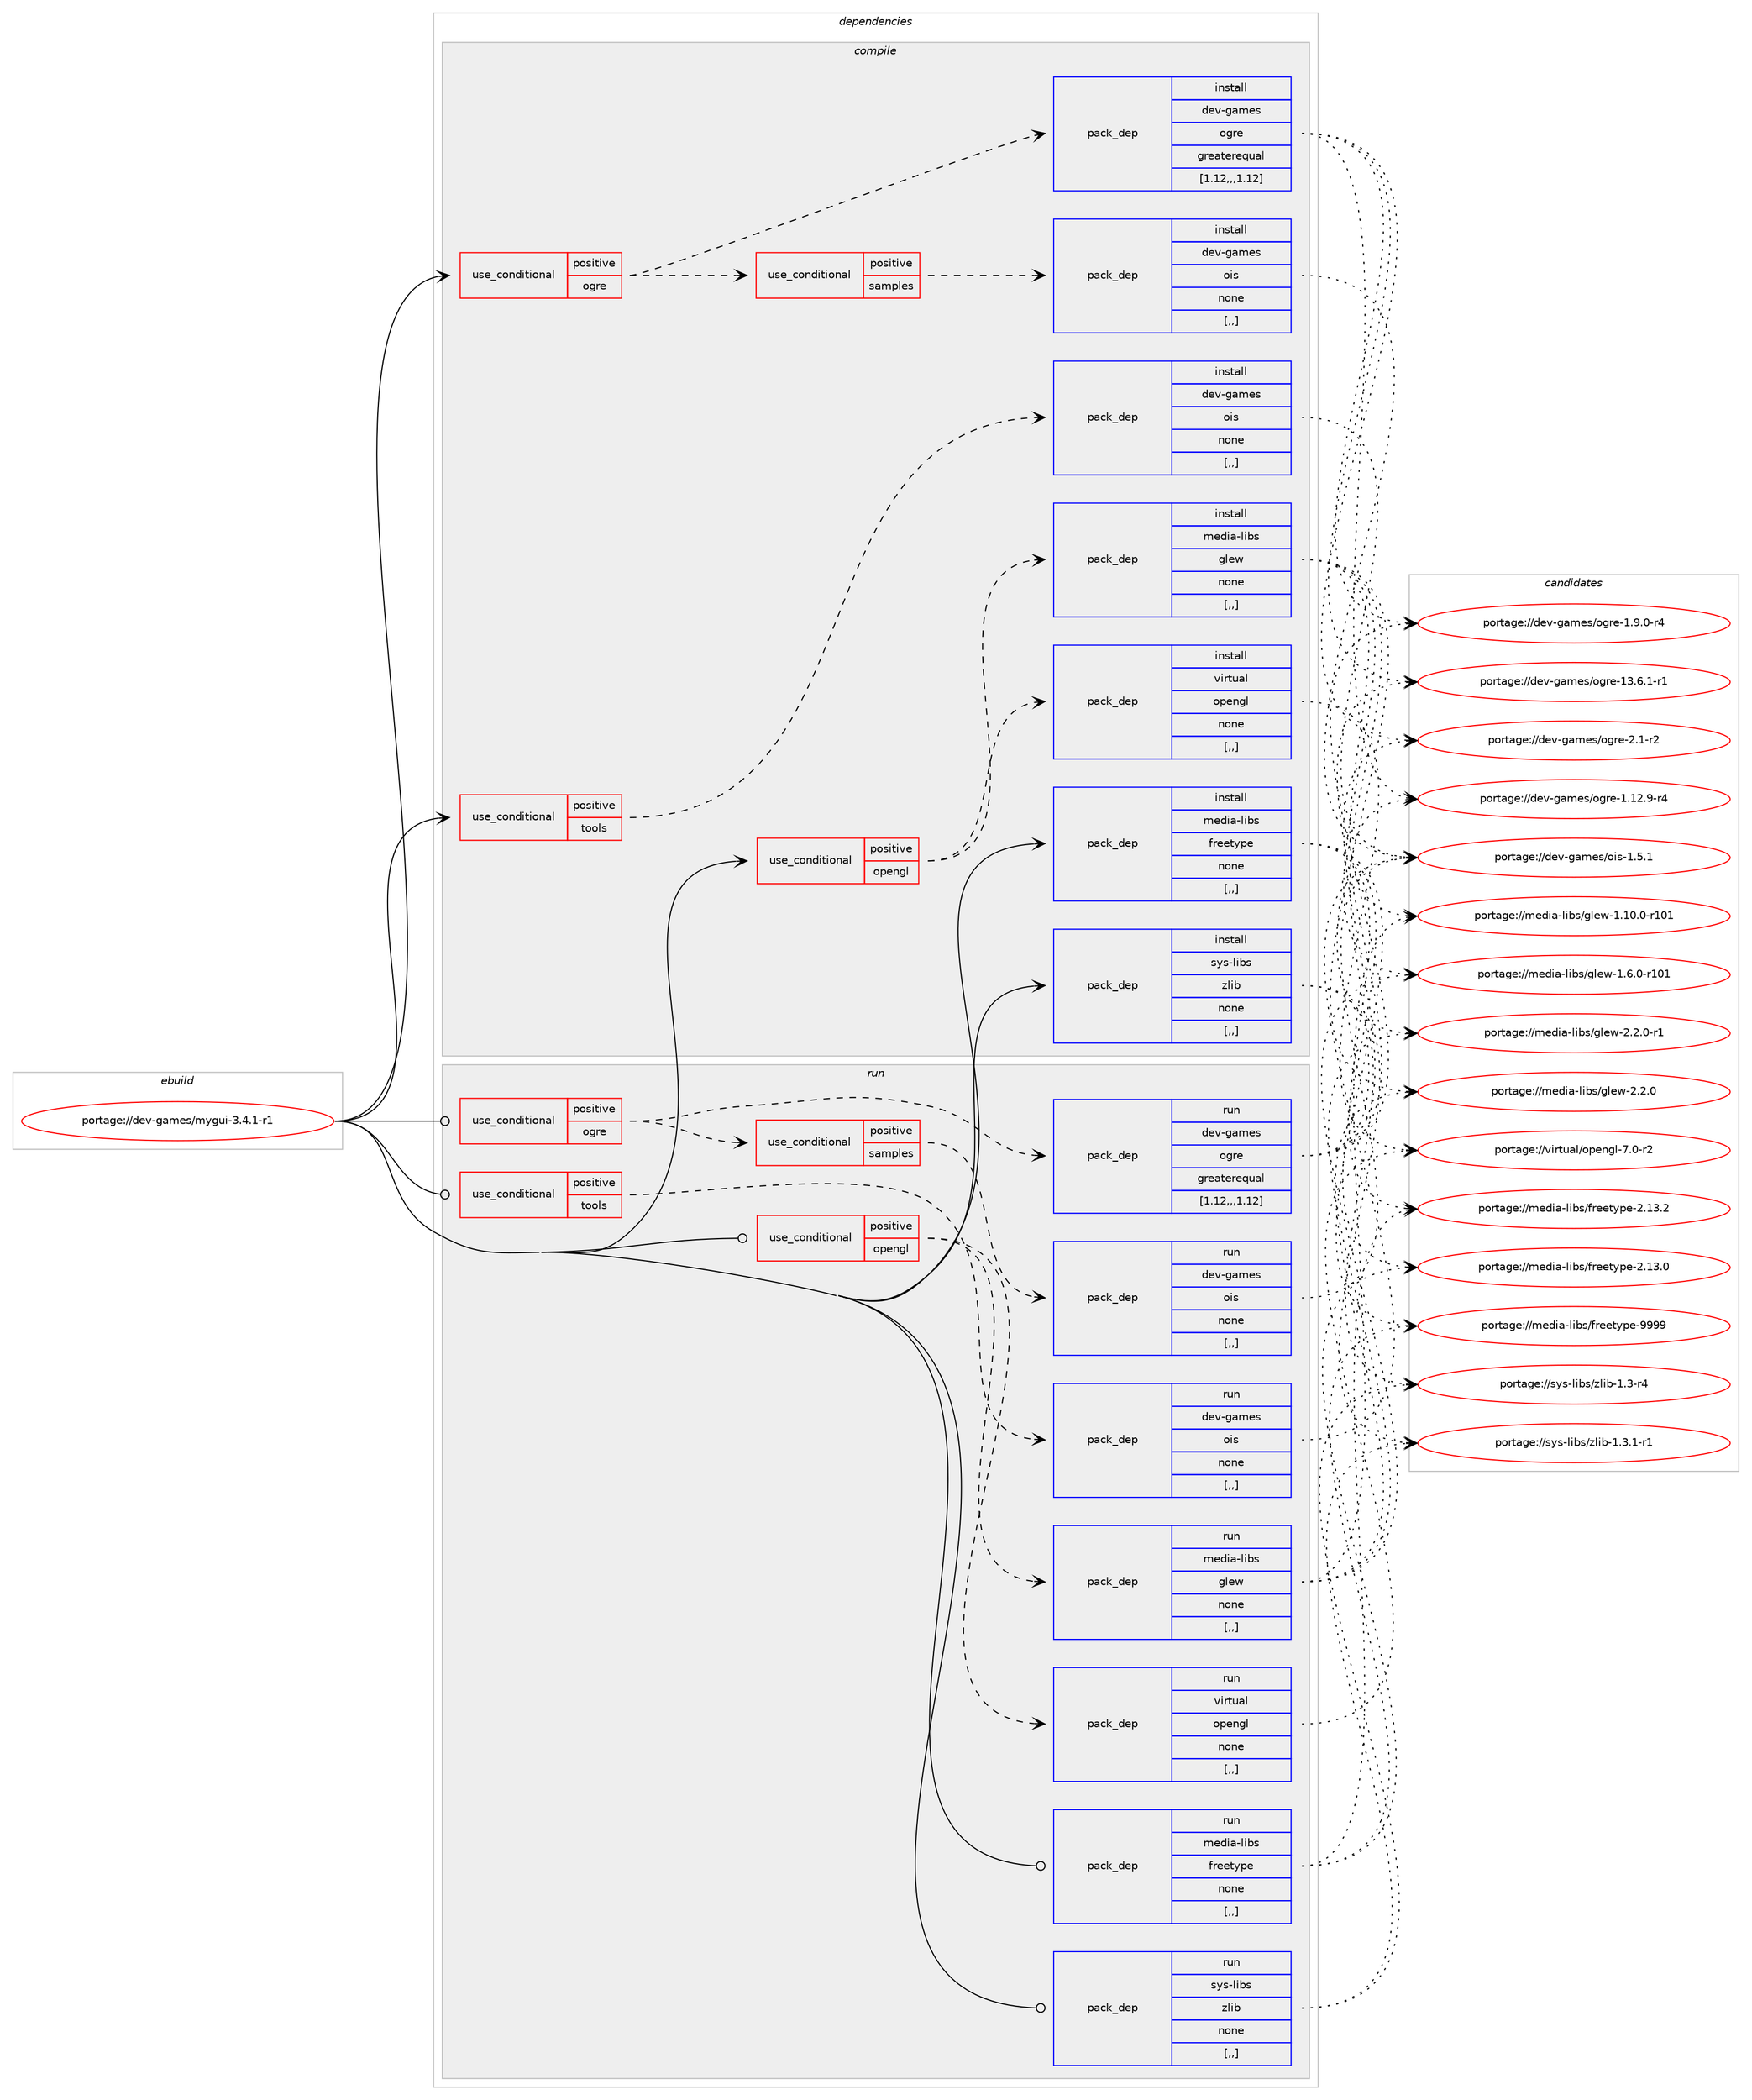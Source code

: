 digraph prolog {

# *************
# Graph options
# *************

newrank=true;
concentrate=true;
compound=true;
graph [rankdir=LR,fontname=Helvetica,fontsize=10,ranksep=1.5];#, ranksep=2.5, nodesep=0.2];
edge  [arrowhead=vee];
node  [fontname=Helvetica,fontsize=10];

# **********
# The ebuild
# **********

subgraph cluster_leftcol {
color=gray;
label=<<i>ebuild</i>>;
id [label="portage://dev-games/mygui-3.4.1-r1", color=red, width=4, href="../dev-games/mygui-3.4.1-r1.svg"];
}

# ****************
# The dependencies
# ****************

subgraph cluster_midcol {
color=gray;
label=<<i>dependencies</i>>;
subgraph cluster_compile {
fillcolor="#eeeeee";
style=filled;
label=<<i>compile</i>>;
subgraph cond19771 {
dependency75158 [label=<<TABLE BORDER="0" CELLBORDER="1" CELLSPACING="0" CELLPADDING="4"><TR><TD ROWSPAN="3" CELLPADDING="10">use_conditional</TD></TR><TR><TD>positive</TD></TR><TR><TD>ogre</TD></TR></TABLE>>, shape=none, color=red];
subgraph pack54433 {
dependency75159 [label=<<TABLE BORDER="0" CELLBORDER="1" CELLSPACING="0" CELLPADDING="4" WIDTH="220"><TR><TD ROWSPAN="6" CELLPADDING="30">pack_dep</TD></TR><TR><TD WIDTH="110">install</TD></TR><TR><TD>dev-games</TD></TR><TR><TD>ogre</TD></TR><TR><TD>greaterequal</TD></TR><TR><TD>[1.12,,,1.12]</TD></TR></TABLE>>, shape=none, color=blue];
}
dependency75158:e -> dependency75159:w [weight=20,style="dashed",arrowhead="vee"];
subgraph cond19772 {
dependency75160 [label=<<TABLE BORDER="0" CELLBORDER="1" CELLSPACING="0" CELLPADDING="4"><TR><TD ROWSPAN="3" CELLPADDING="10">use_conditional</TD></TR><TR><TD>positive</TD></TR><TR><TD>samples</TD></TR></TABLE>>, shape=none, color=red];
subgraph pack54434 {
dependency75161 [label=<<TABLE BORDER="0" CELLBORDER="1" CELLSPACING="0" CELLPADDING="4" WIDTH="220"><TR><TD ROWSPAN="6" CELLPADDING="30">pack_dep</TD></TR><TR><TD WIDTH="110">install</TD></TR><TR><TD>dev-games</TD></TR><TR><TD>ois</TD></TR><TR><TD>none</TD></TR><TR><TD>[,,]</TD></TR></TABLE>>, shape=none, color=blue];
}
dependency75160:e -> dependency75161:w [weight=20,style="dashed",arrowhead="vee"];
}
dependency75158:e -> dependency75160:w [weight=20,style="dashed",arrowhead="vee"];
}
id:e -> dependency75158:w [weight=20,style="solid",arrowhead="vee"];
subgraph cond19773 {
dependency75162 [label=<<TABLE BORDER="0" CELLBORDER="1" CELLSPACING="0" CELLPADDING="4"><TR><TD ROWSPAN="3" CELLPADDING="10">use_conditional</TD></TR><TR><TD>positive</TD></TR><TR><TD>opengl</TD></TR></TABLE>>, shape=none, color=red];
subgraph pack54435 {
dependency75163 [label=<<TABLE BORDER="0" CELLBORDER="1" CELLSPACING="0" CELLPADDING="4" WIDTH="220"><TR><TD ROWSPAN="6" CELLPADDING="30">pack_dep</TD></TR><TR><TD WIDTH="110">install</TD></TR><TR><TD>virtual</TD></TR><TR><TD>opengl</TD></TR><TR><TD>none</TD></TR><TR><TD>[,,]</TD></TR></TABLE>>, shape=none, color=blue];
}
dependency75162:e -> dependency75163:w [weight=20,style="dashed",arrowhead="vee"];
subgraph pack54436 {
dependency75164 [label=<<TABLE BORDER="0" CELLBORDER="1" CELLSPACING="0" CELLPADDING="4" WIDTH="220"><TR><TD ROWSPAN="6" CELLPADDING="30">pack_dep</TD></TR><TR><TD WIDTH="110">install</TD></TR><TR><TD>media-libs</TD></TR><TR><TD>glew</TD></TR><TR><TD>none</TD></TR><TR><TD>[,,]</TD></TR></TABLE>>, shape=none, color=blue];
}
dependency75162:e -> dependency75164:w [weight=20,style="dashed",arrowhead="vee"];
}
id:e -> dependency75162:w [weight=20,style="solid",arrowhead="vee"];
subgraph cond19774 {
dependency75165 [label=<<TABLE BORDER="0" CELLBORDER="1" CELLSPACING="0" CELLPADDING="4"><TR><TD ROWSPAN="3" CELLPADDING="10">use_conditional</TD></TR><TR><TD>positive</TD></TR><TR><TD>tools</TD></TR></TABLE>>, shape=none, color=red];
subgraph pack54437 {
dependency75166 [label=<<TABLE BORDER="0" CELLBORDER="1" CELLSPACING="0" CELLPADDING="4" WIDTH="220"><TR><TD ROWSPAN="6" CELLPADDING="30">pack_dep</TD></TR><TR><TD WIDTH="110">install</TD></TR><TR><TD>dev-games</TD></TR><TR><TD>ois</TD></TR><TR><TD>none</TD></TR><TR><TD>[,,]</TD></TR></TABLE>>, shape=none, color=blue];
}
dependency75165:e -> dependency75166:w [weight=20,style="dashed",arrowhead="vee"];
}
id:e -> dependency75165:w [weight=20,style="solid",arrowhead="vee"];
subgraph pack54438 {
dependency75167 [label=<<TABLE BORDER="0" CELLBORDER="1" CELLSPACING="0" CELLPADDING="4" WIDTH="220"><TR><TD ROWSPAN="6" CELLPADDING="30">pack_dep</TD></TR><TR><TD WIDTH="110">install</TD></TR><TR><TD>media-libs</TD></TR><TR><TD>freetype</TD></TR><TR><TD>none</TD></TR><TR><TD>[,,]</TD></TR></TABLE>>, shape=none, color=blue];
}
id:e -> dependency75167:w [weight=20,style="solid",arrowhead="vee"];
subgraph pack54439 {
dependency75168 [label=<<TABLE BORDER="0" CELLBORDER="1" CELLSPACING="0" CELLPADDING="4" WIDTH="220"><TR><TD ROWSPAN="6" CELLPADDING="30">pack_dep</TD></TR><TR><TD WIDTH="110">install</TD></TR><TR><TD>sys-libs</TD></TR><TR><TD>zlib</TD></TR><TR><TD>none</TD></TR><TR><TD>[,,]</TD></TR></TABLE>>, shape=none, color=blue];
}
id:e -> dependency75168:w [weight=20,style="solid",arrowhead="vee"];
}
subgraph cluster_compileandrun {
fillcolor="#eeeeee";
style=filled;
label=<<i>compile and run</i>>;
}
subgraph cluster_run {
fillcolor="#eeeeee";
style=filled;
label=<<i>run</i>>;
subgraph cond19775 {
dependency75169 [label=<<TABLE BORDER="0" CELLBORDER="1" CELLSPACING="0" CELLPADDING="4"><TR><TD ROWSPAN="3" CELLPADDING="10">use_conditional</TD></TR><TR><TD>positive</TD></TR><TR><TD>ogre</TD></TR></TABLE>>, shape=none, color=red];
subgraph pack54440 {
dependency75170 [label=<<TABLE BORDER="0" CELLBORDER="1" CELLSPACING="0" CELLPADDING="4" WIDTH="220"><TR><TD ROWSPAN="6" CELLPADDING="30">pack_dep</TD></TR><TR><TD WIDTH="110">run</TD></TR><TR><TD>dev-games</TD></TR><TR><TD>ogre</TD></TR><TR><TD>greaterequal</TD></TR><TR><TD>[1.12,,,1.12]</TD></TR></TABLE>>, shape=none, color=blue];
}
dependency75169:e -> dependency75170:w [weight=20,style="dashed",arrowhead="vee"];
subgraph cond19776 {
dependency75171 [label=<<TABLE BORDER="0" CELLBORDER="1" CELLSPACING="0" CELLPADDING="4"><TR><TD ROWSPAN="3" CELLPADDING="10">use_conditional</TD></TR><TR><TD>positive</TD></TR><TR><TD>samples</TD></TR></TABLE>>, shape=none, color=red];
subgraph pack54441 {
dependency75172 [label=<<TABLE BORDER="0" CELLBORDER="1" CELLSPACING="0" CELLPADDING="4" WIDTH="220"><TR><TD ROWSPAN="6" CELLPADDING="30">pack_dep</TD></TR><TR><TD WIDTH="110">run</TD></TR><TR><TD>dev-games</TD></TR><TR><TD>ois</TD></TR><TR><TD>none</TD></TR><TR><TD>[,,]</TD></TR></TABLE>>, shape=none, color=blue];
}
dependency75171:e -> dependency75172:w [weight=20,style="dashed",arrowhead="vee"];
}
dependency75169:e -> dependency75171:w [weight=20,style="dashed",arrowhead="vee"];
}
id:e -> dependency75169:w [weight=20,style="solid",arrowhead="odot"];
subgraph cond19777 {
dependency75173 [label=<<TABLE BORDER="0" CELLBORDER="1" CELLSPACING="0" CELLPADDING="4"><TR><TD ROWSPAN="3" CELLPADDING="10">use_conditional</TD></TR><TR><TD>positive</TD></TR><TR><TD>opengl</TD></TR></TABLE>>, shape=none, color=red];
subgraph pack54442 {
dependency75174 [label=<<TABLE BORDER="0" CELLBORDER="1" CELLSPACING="0" CELLPADDING="4" WIDTH="220"><TR><TD ROWSPAN="6" CELLPADDING="30">pack_dep</TD></TR><TR><TD WIDTH="110">run</TD></TR><TR><TD>virtual</TD></TR><TR><TD>opengl</TD></TR><TR><TD>none</TD></TR><TR><TD>[,,]</TD></TR></TABLE>>, shape=none, color=blue];
}
dependency75173:e -> dependency75174:w [weight=20,style="dashed",arrowhead="vee"];
subgraph pack54443 {
dependency75175 [label=<<TABLE BORDER="0" CELLBORDER="1" CELLSPACING="0" CELLPADDING="4" WIDTH="220"><TR><TD ROWSPAN="6" CELLPADDING="30">pack_dep</TD></TR><TR><TD WIDTH="110">run</TD></TR><TR><TD>media-libs</TD></TR><TR><TD>glew</TD></TR><TR><TD>none</TD></TR><TR><TD>[,,]</TD></TR></TABLE>>, shape=none, color=blue];
}
dependency75173:e -> dependency75175:w [weight=20,style="dashed",arrowhead="vee"];
}
id:e -> dependency75173:w [weight=20,style="solid",arrowhead="odot"];
subgraph cond19778 {
dependency75176 [label=<<TABLE BORDER="0" CELLBORDER="1" CELLSPACING="0" CELLPADDING="4"><TR><TD ROWSPAN="3" CELLPADDING="10">use_conditional</TD></TR><TR><TD>positive</TD></TR><TR><TD>tools</TD></TR></TABLE>>, shape=none, color=red];
subgraph pack54444 {
dependency75177 [label=<<TABLE BORDER="0" CELLBORDER="1" CELLSPACING="0" CELLPADDING="4" WIDTH="220"><TR><TD ROWSPAN="6" CELLPADDING="30">pack_dep</TD></TR><TR><TD WIDTH="110">run</TD></TR><TR><TD>dev-games</TD></TR><TR><TD>ois</TD></TR><TR><TD>none</TD></TR><TR><TD>[,,]</TD></TR></TABLE>>, shape=none, color=blue];
}
dependency75176:e -> dependency75177:w [weight=20,style="dashed",arrowhead="vee"];
}
id:e -> dependency75176:w [weight=20,style="solid",arrowhead="odot"];
subgraph pack54445 {
dependency75178 [label=<<TABLE BORDER="0" CELLBORDER="1" CELLSPACING="0" CELLPADDING="4" WIDTH="220"><TR><TD ROWSPAN="6" CELLPADDING="30">pack_dep</TD></TR><TR><TD WIDTH="110">run</TD></TR><TR><TD>media-libs</TD></TR><TR><TD>freetype</TD></TR><TR><TD>none</TD></TR><TR><TD>[,,]</TD></TR></TABLE>>, shape=none, color=blue];
}
id:e -> dependency75178:w [weight=20,style="solid",arrowhead="odot"];
subgraph pack54446 {
dependency75179 [label=<<TABLE BORDER="0" CELLBORDER="1" CELLSPACING="0" CELLPADDING="4" WIDTH="220"><TR><TD ROWSPAN="6" CELLPADDING="30">pack_dep</TD></TR><TR><TD WIDTH="110">run</TD></TR><TR><TD>sys-libs</TD></TR><TR><TD>zlib</TD></TR><TR><TD>none</TD></TR><TR><TD>[,,]</TD></TR></TABLE>>, shape=none, color=blue];
}
id:e -> dependency75179:w [weight=20,style="solid",arrowhead="odot"];
}
}

# **************
# The candidates
# **************

subgraph cluster_choices {
rank=same;
color=gray;
label=<<i>candidates</i>>;

subgraph choice54433 {
color=black;
nodesep=1;
choice100101118451039710910111547111103114101454951465446494511449 [label="portage://dev-games/ogre-13.6.1-r1", color=red, width=4,href="../dev-games/ogre-13.6.1-r1.svg"];
choice100101118451039710910111547111103114101455046494511450 [label="portage://dev-games/ogre-2.1-r2", color=red, width=4,href="../dev-games/ogre-2.1-r2.svg"];
choice100101118451039710910111547111103114101454946495046574511452 [label="portage://dev-games/ogre-1.12.9-r4", color=red, width=4,href="../dev-games/ogre-1.12.9-r4.svg"];
choice1001011184510397109101115471111031141014549465746484511452 [label="portage://dev-games/ogre-1.9.0-r4", color=red, width=4,href="../dev-games/ogre-1.9.0-r4.svg"];
dependency75159:e -> choice100101118451039710910111547111103114101454951465446494511449:w [style=dotted,weight="100"];
dependency75159:e -> choice100101118451039710910111547111103114101455046494511450:w [style=dotted,weight="100"];
dependency75159:e -> choice100101118451039710910111547111103114101454946495046574511452:w [style=dotted,weight="100"];
dependency75159:e -> choice1001011184510397109101115471111031141014549465746484511452:w [style=dotted,weight="100"];
}
subgraph choice54434 {
color=black;
nodesep=1;
choice100101118451039710910111547111105115454946534649 [label="portage://dev-games/ois-1.5.1", color=red, width=4,href="../dev-games/ois-1.5.1.svg"];
dependency75161:e -> choice100101118451039710910111547111105115454946534649:w [style=dotted,weight="100"];
}
subgraph choice54435 {
color=black;
nodesep=1;
choice1181051141161179710847111112101110103108455546484511450 [label="portage://virtual/opengl-7.0-r2", color=red, width=4,href="../virtual/opengl-7.0-r2.svg"];
dependency75163:e -> choice1181051141161179710847111112101110103108455546484511450:w [style=dotted,weight="100"];
}
subgraph choice54436 {
color=black;
nodesep=1;
choice109101100105974510810598115471031081011194550465046484511449 [label="portage://media-libs/glew-2.2.0-r1", color=red, width=4,href="../media-libs/glew-2.2.0-r1.svg"];
choice10910110010597451081059811547103108101119455046504648 [label="portage://media-libs/glew-2.2.0", color=red, width=4,href="../media-libs/glew-2.2.0.svg"];
choice109101100105974510810598115471031081011194549464948464845114494849 [label="portage://media-libs/glew-1.10.0-r101", color=red, width=4,href="../media-libs/glew-1.10.0-r101.svg"];
choice1091011001059745108105981154710310810111945494654464845114494849 [label="portage://media-libs/glew-1.6.0-r101", color=red, width=4,href="../media-libs/glew-1.6.0-r101.svg"];
dependency75164:e -> choice109101100105974510810598115471031081011194550465046484511449:w [style=dotted,weight="100"];
dependency75164:e -> choice10910110010597451081059811547103108101119455046504648:w [style=dotted,weight="100"];
dependency75164:e -> choice109101100105974510810598115471031081011194549464948464845114494849:w [style=dotted,weight="100"];
dependency75164:e -> choice1091011001059745108105981154710310810111945494654464845114494849:w [style=dotted,weight="100"];
}
subgraph choice54437 {
color=black;
nodesep=1;
choice100101118451039710910111547111105115454946534649 [label="portage://dev-games/ois-1.5.1", color=red, width=4,href="../dev-games/ois-1.5.1.svg"];
dependency75166:e -> choice100101118451039710910111547111105115454946534649:w [style=dotted,weight="100"];
}
subgraph choice54438 {
color=black;
nodesep=1;
choice109101100105974510810598115471021141011011161211121014557575757 [label="portage://media-libs/freetype-9999", color=red, width=4,href="../media-libs/freetype-9999.svg"];
choice1091011001059745108105981154710211410110111612111210145504649514650 [label="portage://media-libs/freetype-2.13.2", color=red, width=4,href="../media-libs/freetype-2.13.2.svg"];
choice1091011001059745108105981154710211410110111612111210145504649514648 [label="portage://media-libs/freetype-2.13.0", color=red, width=4,href="../media-libs/freetype-2.13.0.svg"];
dependency75167:e -> choice109101100105974510810598115471021141011011161211121014557575757:w [style=dotted,weight="100"];
dependency75167:e -> choice1091011001059745108105981154710211410110111612111210145504649514650:w [style=dotted,weight="100"];
dependency75167:e -> choice1091011001059745108105981154710211410110111612111210145504649514648:w [style=dotted,weight="100"];
}
subgraph choice54439 {
color=black;
nodesep=1;
choice115121115451081059811547122108105984549465146494511449 [label="portage://sys-libs/zlib-1.3.1-r1", color=red, width=4,href="../sys-libs/zlib-1.3.1-r1.svg"];
choice11512111545108105981154712210810598454946514511452 [label="portage://sys-libs/zlib-1.3-r4", color=red, width=4,href="../sys-libs/zlib-1.3-r4.svg"];
dependency75168:e -> choice115121115451081059811547122108105984549465146494511449:w [style=dotted,weight="100"];
dependency75168:e -> choice11512111545108105981154712210810598454946514511452:w [style=dotted,weight="100"];
}
subgraph choice54440 {
color=black;
nodesep=1;
choice100101118451039710910111547111103114101454951465446494511449 [label="portage://dev-games/ogre-13.6.1-r1", color=red, width=4,href="../dev-games/ogre-13.6.1-r1.svg"];
choice100101118451039710910111547111103114101455046494511450 [label="portage://dev-games/ogre-2.1-r2", color=red, width=4,href="../dev-games/ogre-2.1-r2.svg"];
choice100101118451039710910111547111103114101454946495046574511452 [label="portage://dev-games/ogre-1.12.9-r4", color=red, width=4,href="../dev-games/ogre-1.12.9-r4.svg"];
choice1001011184510397109101115471111031141014549465746484511452 [label="portage://dev-games/ogre-1.9.0-r4", color=red, width=4,href="../dev-games/ogre-1.9.0-r4.svg"];
dependency75170:e -> choice100101118451039710910111547111103114101454951465446494511449:w [style=dotted,weight="100"];
dependency75170:e -> choice100101118451039710910111547111103114101455046494511450:w [style=dotted,weight="100"];
dependency75170:e -> choice100101118451039710910111547111103114101454946495046574511452:w [style=dotted,weight="100"];
dependency75170:e -> choice1001011184510397109101115471111031141014549465746484511452:w [style=dotted,weight="100"];
}
subgraph choice54441 {
color=black;
nodesep=1;
choice100101118451039710910111547111105115454946534649 [label="portage://dev-games/ois-1.5.1", color=red, width=4,href="../dev-games/ois-1.5.1.svg"];
dependency75172:e -> choice100101118451039710910111547111105115454946534649:w [style=dotted,weight="100"];
}
subgraph choice54442 {
color=black;
nodesep=1;
choice1181051141161179710847111112101110103108455546484511450 [label="portage://virtual/opengl-7.0-r2", color=red, width=4,href="../virtual/opengl-7.0-r2.svg"];
dependency75174:e -> choice1181051141161179710847111112101110103108455546484511450:w [style=dotted,weight="100"];
}
subgraph choice54443 {
color=black;
nodesep=1;
choice109101100105974510810598115471031081011194550465046484511449 [label="portage://media-libs/glew-2.2.0-r1", color=red, width=4,href="../media-libs/glew-2.2.0-r1.svg"];
choice10910110010597451081059811547103108101119455046504648 [label="portage://media-libs/glew-2.2.0", color=red, width=4,href="../media-libs/glew-2.2.0.svg"];
choice109101100105974510810598115471031081011194549464948464845114494849 [label="portage://media-libs/glew-1.10.0-r101", color=red, width=4,href="../media-libs/glew-1.10.0-r101.svg"];
choice1091011001059745108105981154710310810111945494654464845114494849 [label="portage://media-libs/glew-1.6.0-r101", color=red, width=4,href="../media-libs/glew-1.6.0-r101.svg"];
dependency75175:e -> choice109101100105974510810598115471031081011194550465046484511449:w [style=dotted,weight="100"];
dependency75175:e -> choice10910110010597451081059811547103108101119455046504648:w [style=dotted,weight="100"];
dependency75175:e -> choice109101100105974510810598115471031081011194549464948464845114494849:w [style=dotted,weight="100"];
dependency75175:e -> choice1091011001059745108105981154710310810111945494654464845114494849:w [style=dotted,weight="100"];
}
subgraph choice54444 {
color=black;
nodesep=1;
choice100101118451039710910111547111105115454946534649 [label="portage://dev-games/ois-1.5.1", color=red, width=4,href="../dev-games/ois-1.5.1.svg"];
dependency75177:e -> choice100101118451039710910111547111105115454946534649:w [style=dotted,weight="100"];
}
subgraph choice54445 {
color=black;
nodesep=1;
choice109101100105974510810598115471021141011011161211121014557575757 [label="portage://media-libs/freetype-9999", color=red, width=4,href="../media-libs/freetype-9999.svg"];
choice1091011001059745108105981154710211410110111612111210145504649514650 [label="portage://media-libs/freetype-2.13.2", color=red, width=4,href="../media-libs/freetype-2.13.2.svg"];
choice1091011001059745108105981154710211410110111612111210145504649514648 [label="portage://media-libs/freetype-2.13.0", color=red, width=4,href="../media-libs/freetype-2.13.0.svg"];
dependency75178:e -> choice109101100105974510810598115471021141011011161211121014557575757:w [style=dotted,weight="100"];
dependency75178:e -> choice1091011001059745108105981154710211410110111612111210145504649514650:w [style=dotted,weight="100"];
dependency75178:e -> choice1091011001059745108105981154710211410110111612111210145504649514648:w [style=dotted,weight="100"];
}
subgraph choice54446 {
color=black;
nodesep=1;
choice115121115451081059811547122108105984549465146494511449 [label="portage://sys-libs/zlib-1.3.1-r1", color=red, width=4,href="../sys-libs/zlib-1.3.1-r1.svg"];
choice11512111545108105981154712210810598454946514511452 [label="portage://sys-libs/zlib-1.3-r4", color=red, width=4,href="../sys-libs/zlib-1.3-r4.svg"];
dependency75179:e -> choice115121115451081059811547122108105984549465146494511449:w [style=dotted,weight="100"];
dependency75179:e -> choice11512111545108105981154712210810598454946514511452:w [style=dotted,weight="100"];
}
}

}
